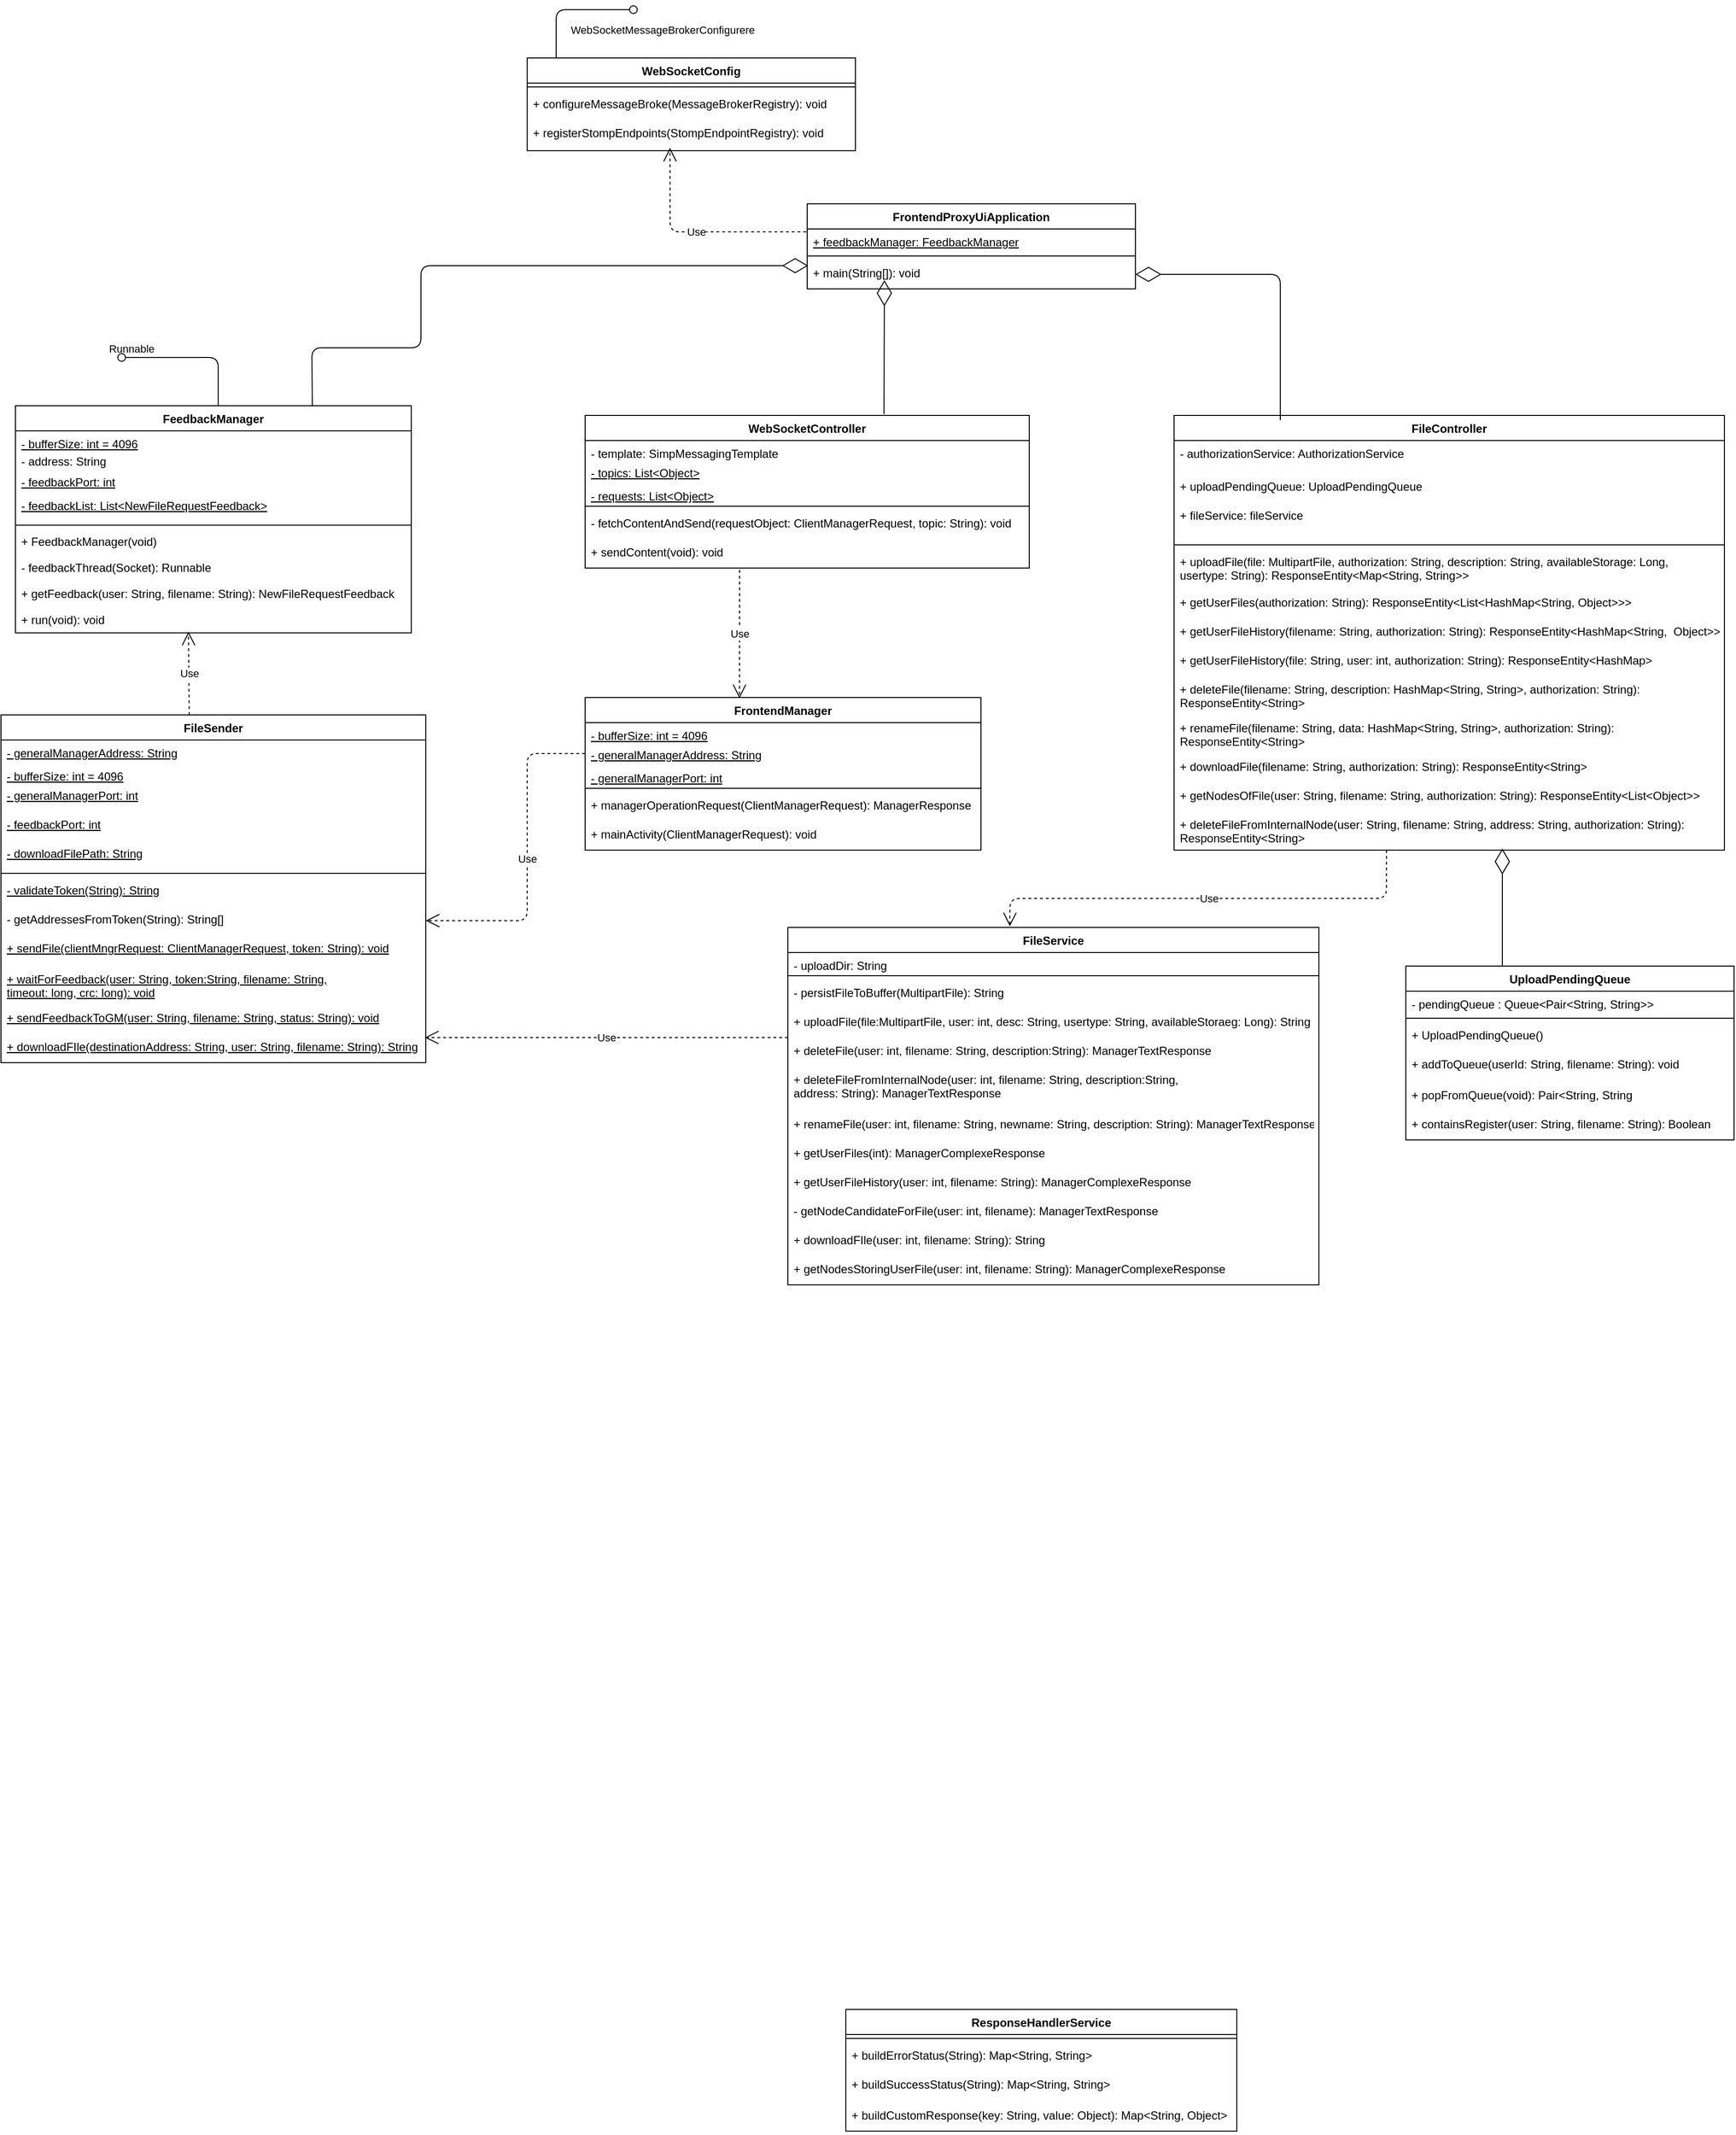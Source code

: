 <mxfile version="14.6.13" type="device"><diagram id="C5RBs43oDa-KdzZeNtuy" name="Page-1"><mxGraphModel dx="1543" dy="1387" grid="1" gridSize="10" guides="1" tooltips="1" connect="1" arrows="1" fold="1" page="1" pageScale="1" pageWidth="827" pageHeight="1169" math="0" shadow="0"><root><mxCell id="WIyWlLk6GJQsqaUBKTNV-0"/><mxCell id="WIyWlLk6GJQsqaUBKTNV-1" parent="WIyWlLk6GJQsqaUBKTNV-0"/><mxCell id="LAdZjZObFxrwDexfej0z-684" value="UploadPendingQueue" style="swimlane;fontStyle=1;align=center;verticalAlign=top;childLayout=stackLayout;horizontal=1;startSize=26;horizontalStack=0;resizeParent=1;resizeParentMax=0;resizeLast=0;collapsible=1;marginBottom=0;" parent="WIyWlLk6GJQsqaUBKTNV-1" vertex="1"><mxGeometry x="2460" y="1330" width="340" height="180" as="geometry"><mxRectangle x="100" y="140" width="140" height="26" as="alternateBounds"/></mxGeometry></mxCell><mxCell id="LAdZjZObFxrwDexfej0z-685" value="- pendingQueue : Queue&lt;Pair&lt;String, String&gt;&gt;" style="text;strokeColor=none;fillColor=none;align=left;verticalAlign=top;spacingLeft=4;spacingRight=4;overflow=hidden;rotatable=0;points=[[0,0.5],[1,0.5]];portConstraint=eastwest;fontStyle=0" parent="LAdZjZObFxrwDexfej0z-684" vertex="1"><mxGeometry y="26" width="340" height="24" as="geometry"/></mxCell><mxCell id="LAdZjZObFxrwDexfej0z-686" value="" style="line;strokeWidth=1;fillColor=none;align=left;verticalAlign=middle;spacingTop=-1;spacingLeft=3;spacingRight=3;rotatable=0;labelPosition=right;points=[];portConstraint=eastwest;fontStyle=0" parent="LAdZjZObFxrwDexfej0z-684" vertex="1"><mxGeometry y="50" width="340" height="8" as="geometry"/></mxCell><mxCell id="LAdZjZObFxrwDexfej0z-687" value="+ UploadPendingQueue()" style="text;strokeColor=none;fillColor=none;align=left;verticalAlign=top;spacingLeft=4;spacingRight=4;overflow=hidden;rotatable=0;points=[[0,0.5],[1,0.5]];portConstraint=eastwest;fontStyle=0" parent="LAdZjZObFxrwDexfej0z-684" vertex="1"><mxGeometry y="58" width="340" height="30" as="geometry"/></mxCell><mxCell id="LAdZjZObFxrwDexfej0z-688" value="+ addToQueue(userId: String, filename: String): void" style="text;strokeColor=none;fillColor=none;align=left;verticalAlign=top;spacingLeft=4;spacingRight=4;overflow=hidden;rotatable=0;points=[[0,0.5],[1,0.5]];portConstraint=eastwest;fontStyle=0" parent="LAdZjZObFxrwDexfej0z-684" vertex="1"><mxGeometry y="88" width="340" height="32" as="geometry"/></mxCell><mxCell id="LAdZjZObFxrwDexfej0z-689" value="+ popFromQueue(void): Pair&lt;String, String" style="text;strokeColor=none;fillColor=none;align=left;verticalAlign=top;spacingLeft=4;spacingRight=4;overflow=hidden;rotatable=0;points=[[0,0.5],[1,0.5]];portConstraint=eastwest;fontStyle=0" parent="LAdZjZObFxrwDexfej0z-684" vertex="1"><mxGeometry y="120" width="340" height="30" as="geometry"/></mxCell><mxCell id="LAdZjZObFxrwDexfej0z-690" value="+ containsRegister(user: String, filename: String): Boolean" style="text;strokeColor=none;fillColor=none;align=left;verticalAlign=top;spacingLeft=4;spacingRight=4;overflow=hidden;rotatable=0;points=[[0,0.5],[1,0.5]];portConstraint=eastwest;fontStyle=0" parent="LAdZjZObFxrwDexfej0z-684" vertex="1"><mxGeometry y="150" width="340" height="30" as="geometry"/></mxCell><mxCell id="LAdZjZObFxrwDexfej0z-794" value="FileSender" style="swimlane;fontStyle=1;align=center;verticalAlign=top;childLayout=stackLayout;horizontal=1;startSize=26;horizontalStack=0;resizeParent=1;resizeParentMax=0;resizeLast=0;collapsible=1;marginBottom=0;" parent="WIyWlLk6GJQsqaUBKTNV-1" vertex="1"><mxGeometry x="1004.99" y="1070" width="440" height="360" as="geometry"><mxRectangle x="100" y="140" width="140" height="26" as="alternateBounds"/></mxGeometry></mxCell><mxCell id="LAdZjZObFxrwDexfej0z-795" value="- generalManagerAddress: String" style="text;strokeColor=none;fillColor=none;align=left;verticalAlign=top;spacingLeft=4;spacingRight=4;overflow=hidden;rotatable=0;points=[[0,0.5],[1,0.5]];portConstraint=eastwest;fontStyle=4" parent="LAdZjZObFxrwDexfej0z-794" vertex="1"><mxGeometry y="26" width="440" height="24" as="geometry"/></mxCell><mxCell id="LAdZjZObFxrwDexfej0z-796" value="- bufferSize: int = 4096" style="text;strokeColor=none;fillColor=none;align=left;verticalAlign=top;spacingLeft=4;spacingRight=4;overflow=hidden;rotatable=0;points=[[0,0.5],[1,0.5]];portConstraint=eastwest;fontStyle=4" parent="LAdZjZObFxrwDexfej0z-794" vertex="1"><mxGeometry y="50" width="440" height="20" as="geometry"/></mxCell><mxCell id="LAdZjZObFxrwDexfej0z-797" value="- generalManagerPort: int" style="text;strokeColor=none;fillColor=none;align=left;verticalAlign=top;spacingLeft=4;spacingRight=4;overflow=hidden;rotatable=0;points=[[0,0.5],[1,0.5]];portConstraint=eastwest;fontStyle=4" parent="LAdZjZObFxrwDexfej0z-794" vertex="1"><mxGeometry y="70" width="440" height="30" as="geometry"/></mxCell><mxCell id="LAdZjZObFxrwDexfej0z-798" value="- feedbackPort: int" style="text;strokeColor=none;fillColor=none;align=left;verticalAlign=top;spacingLeft=4;spacingRight=4;overflow=hidden;rotatable=0;points=[[0,0.5],[1,0.5]];portConstraint=eastwest;fontStyle=4" parent="LAdZjZObFxrwDexfej0z-794" vertex="1"><mxGeometry y="100" width="440" height="30" as="geometry"/></mxCell><mxCell id="LAdZjZObFxrwDexfej0z-815" value="- downloadFilePath: String" style="text;strokeColor=none;fillColor=none;align=left;verticalAlign=top;spacingLeft=4;spacingRight=4;overflow=hidden;rotatable=0;points=[[0,0.5],[1,0.5]];portConstraint=eastwest;fontStyle=4" parent="LAdZjZObFxrwDexfej0z-794" vertex="1"><mxGeometry y="130" width="440" height="30" as="geometry"/></mxCell><mxCell id="LAdZjZObFxrwDexfej0z-799" value="" style="line;strokeWidth=1;fillColor=none;align=left;verticalAlign=middle;spacingTop=-1;spacingLeft=3;spacingRight=3;rotatable=0;labelPosition=right;points=[];portConstraint=eastwest;" parent="LAdZjZObFxrwDexfej0z-794" vertex="1"><mxGeometry y="160" width="440" height="8" as="geometry"/></mxCell><mxCell id="LAdZjZObFxrwDexfej0z-800" value="- validateToken(String): String" style="text;strokeColor=none;fillColor=none;align=left;verticalAlign=top;spacingLeft=4;spacingRight=4;overflow=hidden;rotatable=0;points=[[0,0.5],[1,0.5]];portConstraint=eastwest;fontStyle=4" parent="LAdZjZObFxrwDexfej0z-794" vertex="1"><mxGeometry y="168" width="440" height="30" as="geometry"/></mxCell><mxCell id="LAdZjZObFxrwDexfej0z-801" value="- getAddressesFromToken(String): String[]" style="text;strokeColor=none;fillColor=none;align=left;verticalAlign=top;spacingLeft=4;spacingRight=4;overflow=hidden;rotatable=0;points=[[0,0.5],[1,0.5]];portConstraint=eastwest;" parent="LAdZjZObFxrwDexfej0z-794" vertex="1"><mxGeometry y="198" width="440" height="30" as="geometry"/></mxCell><mxCell id="LAdZjZObFxrwDexfej0z-802" value="+ sendFile(clientMngrRequest: ClientManagerRequest, token: String): void" style="text;strokeColor=none;fillColor=none;align=left;verticalAlign=top;spacingLeft=4;spacingRight=4;overflow=hidden;rotatable=0;points=[[0,0.5],[1,0.5]];portConstraint=eastwest;fontStyle=4" parent="LAdZjZObFxrwDexfej0z-794" vertex="1"><mxGeometry y="228" width="440" height="32" as="geometry"/></mxCell><mxCell id="FLg_i2Z3HDgUIN3LIx1t-113" value="+ waitForFeedback(user: String, token:String, filename: String,&#10;timeout: long, crc: long): void" style="text;strokeColor=none;fillColor=none;align=left;verticalAlign=top;spacingLeft=4;spacingRight=4;overflow=hidden;rotatable=0;points=[[0,0.5],[1,0.5]];portConstraint=eastwest;fontStyle=4" vertex="1" parent="LAdZjZObFxrwDexfej0z-794"><mxGeometry y="260" width="440" height="40" as="geometry"/></mxCell><mxCell id="FLg_i2Z3HDgUIN3LIx1t-114" value="+ sendFeedbackToGM(user: String, filename: String, status: String): void" style="text;strokeColor=none;fillColor=none;align=left;verticalAlign=top;spacingLeft=4;spacingRight=4;overflow=hidden;rotatable=0;points=[[0,0.5],[1,0.5]];portConstraint=eastwest;fontStyle=4" vertex="1" parent="LAdZjZObFxrwDexfej0z-794"><mxGeometry y="300" width="440" height="30" as="geometry"/></mxCell><mxCell id="FLg_i2Z3HDgUIN3LIx1t-115" value="+ downloadFIle(destinationAddress: String, user: String, filename: String): String" style="text;strokeColor=none;fillColor=none;align=left;verticalAlign=top;spacingLeft=4;spacingRight=4;overflow=hidden;rotatable=0;points=[[0,0.5],[1,0.5]];portConstraint=eastwest;fontStyle=4" vertex="1" parent="LAdZjZObFxrwDexfej0z-794"><mxGeometry y="330" width="440" height="30" as="geometry"/></mxCell><mxCell id="FLg_i2Z3HDgUIN3LIx1t-119" value="Use" style="endArrow=open;endSize=12;dashed=1;html=1;entryX=0.437;entryY=0.955;entryDx=0;entryDy=0;entryPerimeter=0;" edge="1" parent="LAdZjZObFxrwDexfej0z-794" target="FLg_i2Z3HDgUIN3LIx1t-90"><mxGeometry width="160" relative="1" as="geometry"><mxPoint x="195.01" as="sourcePoint"/><mxPoint x="195.01" y="-80" as="targetPoint"/></mxGeometry></mxCell><mxCell id="FLg_i2Z3HDgUIN3LIx1t-12" value="FrontendProxyUiApplication" style="swimlane;fontStyle=1;align=center;verticalAlign=top;childLayout=stackLayout;horizontal=1;startSize=26;horizontalStack=0;resizeParent=1;resizeParentMax=0;resizeLast=0;collapsible=1;marginBottom=0;" vertex="1" parent="WIyWlLk6GJQsqaUBKTNV-1"><mxGeometry x="1840" y="541" width="340" height="88" as="geometry"><mxRectangle x="100" y="140" width="140" height="26" as="alternateBounds"/></mxGeometry></mxCell><mxCell id="FLg_i2Z3HDgUIN3LIx1t-13" value="+ feedbackManager: FeedbackManager" style="text;strokeColor=none;fillColor=none;align=left;verticalAlign=top;spacingLeft=4;spacingRight=4;overflow=hidden;rotatable=0;points=[[0,0.5],[1,0.5]];portConstraint=eastwest;fontStyle=4" vertex="1" parent="FLg_i2Z3HDgUIN3LIx1t-12"><mxGeometry y="26" width="340" height="24" as="geometry"/></mxCell><mxCell id="FLg_i2Z3HDgUIN3LIx1t-14" value="" style="line;strokeWidth=1;fillColor=none;align=left;verticalAlign=middle;spacingTop=-1;spacingLeft=3;spacingRight=3;rotatable=0;labelPosition=right;points=[];portConstraint=eastwest;fontStyle=0" vertex="1" parent="FLg_i2Z3HDgUIN3LIx1t-12"><mxGeometry y="50" width="340" height="8" as="geometry"/></mxCell><mxCell id="FLg_i2Z3HDgUIN3LIx1t-15" value="+ main(String[]): void" style="text;strokeColor=none;fillColor=none;align=left;verticalAlign=top;spacingLeft=4;spacingRight=4;overflow=hidden;rotatable=0;points=[[0,0.5],[1,0.5]];portConstraint=eastwest;fontStyle=0" vertex="1" parent="FLg_i2Z3HDgUIN3LIx1t-12"><mxGeometry y="58" width="340" height="30" as="geometry"/></mxCell><mxCell id="FLg_i2Z3HDgUIN3LIx1t-136" value="" style="endArrow=diamondThin;endFill=0;endSize=24;html=1;exitX=0.673;exitY=-0.009;exitDx=0;exitDy=0;exitPerimeter=0;" edge="1" parent="FLg_i2Z3HDgUIN3LIx1t-12" source="FLg_i2Z3HDgUIN3LIx1t-127"><mxGeometry width="160" relative="1" as="geometry"><mxPoint x="-60" y="86.82" as="sourcePoint"/><mxPoint x="80" y="79" as="targetPoint"/></mxGeometry></mxCell><mxCell id="FLg_i2Z3HDgUIN3LIx1t-20" value="ResponseHandlerService" style="swimlane;fontStyle=1;align=center;verticalAlign=top;childLayout=stackLayout;horizontal=1;startSize=26;horizontalStack=0;resizeParent=1;resizeParentMax=0;resizeLast=0;collapsible=1;marginBottom=0;" vertex="1" parent="WIyWlLk6GJQsqaUBKTNV-1"><mxGeometry x="1880" y="2410" width="405" height="126" as="geometry"><mxRectangle x="100" y="140" width="140" height="26" as="alternateBounds"/></mxGeometry></mxCell><mxCell id="FLg_i2Z3HDgUIN3LIx1t-22" value="" style="line;strokeWidth=1;fillColor=none;align=left;verticalAlign=middle;spacingTop=-1;spacingLeft=3;spacingRight=3;rotatable=0;labelPosition=right;points=[];portConstraint=eastwest;fontStyle=0" vertex="1" parent="FLg_i2Z3HDgUIN3LIx1t-20"><mxGeometry y="26" width="405" height="8" as="geometry"/></mxCell><mxCell id="FLg_i2Z3HDgUIN3LIx1t-23" value="+ buildErrorStatus(String): Map&lt;String, String&gt;" style="text;strokeColor=none;fillColor=none;align=left;verticalAlign=top;spacingLeft=4;spacingRight=4;overflow=hidden;rotatable=0;points=[[0,0.5],[1,0.5]];portConstraint=eastwest;fontStyle=0" vertex="1" parent="FLg_i2Z3HDgUIN3LIx1t-20"><mxGeometry y="34" width="405" height="30" as="geometry"/></mxCell><mxCell id="FLg_i2Z3HDgUIN3LIx1t-24" value="+ buildSuccessStatus(String): Map&lt;String, String&gt;" style="text;strokeColor=none;fillColor=none;align=left;verticalAlign=top;spacingLeft=4;spacingRight=4;overflow=hidden;rotatable=0;points=[[0,0.5],[1,0.5]];portConstraint=eastwest;fontStyle=0" vertex="1" parent="FLg_i2Z3HDgUIN3LIx1t-20"><mxGeometry y="64" width="405" height="32" as="geometry"/></mxCell><mxCell id="FLg_i2Z3HDgUIN3LIx1t-25" value="+ buildCustomResponse(key: String, value: Object): Map&lt;String, Object&gt;" style="text;strokeColor=none;fillColor=none;align=left;verticalAlign=top;spacingLeft=4;spacingRight=4;overflow=hidden;rotatable=0;points=[[0,0.5],[1,0.5]];portConstraint=eastwest;fontStyle=0" vertex="1" parent="FLg_i2Z3HDgUIN3LIx1t-20"><mxGeometry y="96" width="405" height="30" as="geometry"/></mxCell><mxCell id="FLg_i2Z3HDgUIN3LIx1t-65" value="FrontendManager" style="swimlane;fontStyle=1;align=center;verticalAlign=top;childLayout=stackLayout;horizontal=1;startSize=26;horizontalStack=0;resizeParent=1;resizeParentMax=0;resizeLast=0;collapsible=1;marginBottom=0;" vertex="1" parent="WIyWlLk6GJQsqaUBKTNV-1"><mxGeometry x="1610" y="1052" width="410" height="158" as="geometry"><mxRectangle x="100" y="140" width="140" height="26" as="alternateBounds"/></mxGeometry></mxCell><mxCell id="FLg_i2Z3HDgUIN3LIx1t-66" value="- bufferSize: int = 4096" style="text;strokeColor=none;fillColor=none;align=left;verticalAlign=top;spacingLeft=4;spacingRight=4;overflow=hidden;rotatable=0;points=[[0,0.5],[1,0.5]];portConstraint=eastwest;fontStyle=4" vertex="1" parent="FLg_i2Z3HDgUIN3LIx1t-65"><mxGeometry y="26" width="410" height="20" as="geometry"/></mxCell><mxCell id="FLg_i2Z3HDgUIN3LIx1t-67" value="- generalManagerAddress: String" style="text;strokeColor=none;fillColor=none;align=left;verticalAlign=top;spacingLeft=4;spacingRight=4;overflow=hidden;rotatable=0;points=[[0,0.5],[1,0.5]];portConstraint=eastwest;fontStyle=4" vertex="1" parent="FLg_i2Z3HDgUIN3LIx1t-65"><mxGeometry y="46" width="410" height="24" as="geometry"/></mxCell><mxCell id="FLg_i2Z3HDgUIN3LIx1t-68" value="- generalManagerPort: int" style="text;strokeColor=none;fillColor=none;align=left;verticalAlign=top;spacingLeft=4;spacingRight=4;overflow=hidden;rotatable=0;points=[[0,0.5],[1,0.5]];portConstraint=eastwest;fontStyle=4" vertex="1" parent="FLg_i2Z3HDgUIN3LIx1t-65"><mxGeometry y="70" width="410" height="20" as="geometry"/></mxCell><mxCell id="FLg_i2Z3HDgUIN3LIx1t-69" value="" style="line;strokeWidth=1;fillColor=none;align=left;verticalAlign=middle;spacingTop=-1;spacingLeft=3;spacingRight=3;rotatable=0;labelPosition=right;points=[];portConstraint=eastwest;" vertex="1" parent="FLg_i2Z3HDgUIN3LIx1t-65"><mxGeometry y="90" width="410" height="8" as="geometry"/></mxCell><mxCell id="FLg_i2Z3HDgUIN3LIx1t-70" value="+ managerOperationRequest(ClientManagerRequest): ManagerResponse" style="text;strokeColor=none;fillColor=none;align=left;verticalAlign=top;spacingLeft=4;spacingRight=4;overflow=hidden;rotatable=0;points=[[0,0.5],[1,0.5]];portConstraint=eastwest;" vertex="1" parent="FLg_i2Z3HDgUIN3LIx1t-65"><mxGeometry y="98" width="410" height="30" as="geometry"/></mxCell><mxCell id="FLg_i2Z3HDgUIN3LIx1t-71" value="+ mainActivity(ClientManagerRequest): void" style="text;strokeColor=none;fillColor=none;align=left;verticalAlign=top;spacingLeft=4;spacingRight=4;overflow=hidden;rotatable=0;points=[[0,0.5],[1,0.5]];portConstraint=eastwest;" vertex="1" parent="FLg_i2Z3HDgUIN3LIx1t-65"><mxGeometry y="128" width="410" height="30" as="geometry"/></mxCell><mxCell id="FLg_i2Z3HDgUIN3LIx1t-94" value="" style="group" vertex="1" connectable="0" parent="WIyWlLk6GJQsqaUBKTNV-1"><mxGeometry x="1020" y="700" width="409.99" height="285.071" as="geometry"/></mxCell><mxCell id="FLg_i2Z3HDgUIN3LIx1t-82" value="FeedbackManager" style="swimlane;fontStyle=1;align=center;verticalAlign=top;childLayout=stackLayout;horizontal=1;startSize=26;horizontalStack=0;resizeParent=1;resizeParentMax=0;resizeLast=0;collapsible=1;marginBottom=0;" vertex="1" parent="FLg_i2Z3HDgUIN3LIx1t-94"><mxGeometry y="50" width="409.99" height="235.071" as="geometry"><mxRectangle x="100" y="140" width="140" height="26" as="alternateBounds"/></mxGeometry></mxCell><mxCell id="FLg_i2Z3HDgUIN3LIx1t-84" value="- bufferSize: int = 4096" style="text;strokeColor=none;fillColor=none;align=left;verticalAlign=top;spacingLeft=4;spacingRight=4;overflow=hidden;rotatable=0;points=[[0,0.5],[1,0.5]];portConstraint=eastwest;fontStyle=4" vertex="1" parent="FLg_i2Z3HDgUIN3LIx1t-82"><mxGeometry y="26" width="409.99" height="17.98" as="geometry"/></mxCell><mxCell id="FLg_i2Z3HDgUIN3LIx1t-83" value="- address: String" style="text;strokeColor=none;fillColor=none;align=left;verticalAlign=top;spacingLeft=4;spacingRight=4;overflow=hidden;rotatable=0;points=[[0,0.5],[1,0.5]];portConstraint=eastwest;fontStyle=0" vertex="1" parent="FLg_i2Z3HDgUIN3LIx1t-82"><mxGeometry y="43.98" width="409.99" height="21.576" as="geometry"/></mxCell><mxCell id="FLg_i2Z3HDgUIN3LIx1t-85" value="- feedbackPort: int" style="text;strokeColor=none;fillColor=none;align=left;verticalAlign=top;spacingLeft=4;spacingRight=4;overflow=hidden;rotatable=0;points=[[0,0.5],[1,0.5]];portConstraint=eastwest;fontStyle=4" vertex="1" parent="FLg_i2Z3HDgUIN3LIx1t-82"><mxGeometry y="65.557" width="409.99" height="24.44" as="geometry"/></mxCell><mxCell id="FLg_i2Z3HDgUIN3LIx1t-92" value="- feedbackList: List&lt;NewFileRequestFeedback&gt;" style="text;strokeColor=none;fillColor=none;align=left;verticalAlign=top;spacingLeft=4;spacingRight=4;overflow=hidden;rotatable=0;points=[[0,0.5],[1,0.5]];portConstraint=eastwest;fontStyle=4" vertex="1" parent="FLg_i2Z3HDgUIN3LIx1t-82"><mxGeometry y="89.997" width="409.99" height="30" as="geometry"/></mxCell><mxCell id="FLg_i2Z3HDgUIN3LIx1t-86" value="" style="line;strokeWidth=1;fillColor=none;align=left;verticalAlign=middle;spacingTop=-1;spacingLeft=3;spacingRight=3;rotatable=0;labelPosition=right;points=[];portConstraint=eastwest;" vertex="1" parent="FLg_i2Z3HDgUIN3LIx1t-82"><mxGeometry y="119.997" width="409.99" height="7.192" as="geometry"/></mxCell><mxCell id="FLg_i2Z3HDgUIN3LIx1t-87" value="+ FeedbackManager(void)" style="text;strokeColor=none;fillColor=none;align=left;verticalAlign=top;spacingLeft=4;spacingRight=4;overflow=hidden;rotatable=0;points=[[0,0.5],[1,0.5]];portConstraint=eastwest;" vertex="1" parent="FLg_i2Z3HDgUIN3LIx1t-82"><mxGeometry y="127.189" width="409.99" height="26.97" as="geometry"/></mxCell><mxCell id="FLg_i2Z3HDgUIN3LIx1t-88" value="- feedbackThread(Socket): Runnable" style="text;strokeColor=none;fillColor=none;align=left;verticalAlign=top;spacingLeft=4;spacingRight=4;overflow=hidden;rotatable=0;points=[[0,0.5],[1,0.5]];portConstraint=eastwest;" vertex="1" parent="FLg_i2Z3HDgUIN3LIx1t-82"><mxGeometry y="154.159" width="409.99" height="26.97" as="geometry"/></mxCell><mxCell id="FLg_i2Z3HDgUIN3LIx1t-89" value="+ getFeedback(user: String, filename: String): NewFileRequestFeedback" style="text;strokeColor=none;fillColor=none;align=left;verticalAlign=top;spacingLeft=4;spacingRight=4;overflow=hidden;rotatable=0;points=[[0,0.5],[1,0.5]];portConstraint=eastwest;" vertex="1" parent="FLg_i2Z3HDgUIN3LIx1t-82"><mxGeometry y="181.13" width="409.99" height="26.97" as="geometry"/></mxCell><mxCell id="FLg_i2Z3HDgUIN3LIx1t-90" value="+ run(void): void" style="text;strokeColor=none;fillColor=none;align=left;verticalAlign=top;spacingLeft=4;spacingRight=4;overflow=hidden;rotatable=0;points=[[0,0.5],[1,0.5]];portConstraint=eastwest;" vertex="1" parent="FLg_i2Z3HDgUIN3LIx1t-82"><mxGeometry y="208.1" width="409.99" height="26.97" as="geometry"/></mxCell><mxCell id="FLg_i2Z3HDgUIN3LIx1t-93" value="Runnable" style="html=1;verticalAlign=bottom;labelBackgroundColor=none;startArrow=oval;startFill=0;startSize=8;endArrow=none;entryX=0.5;entryY=0;entryDx=0;entryDy=0;" edge="1" parent="FLg_i2Z3HDgUIN3LIx1t-94"><mxGeometry x="-1" y="-10" relative="1" as="geometry"><mxPoint x="109.99" as="sourcePoint"/><mxPoint x="209.99" y="50" as="targetPoint"/><mxPoint x="10" y="-10" as="offset"/><Array as="points"><mxPoint x="209.99"/></Array></mxGeometry></mxCell><mxCell id="FLg_i2Z3HDgUIN3LIx1t-96" value="" style="group" vertex="1" connectable="0" parent="WIyWlLk6GJQsqaUBKTNV-1"><mxGeometry x="1550" y="340" width="340" height="146" as="geometry"/></mxCell><mxCell id="FLg_i2Z3HDgUIN3LIx1t-0" value="WebSocketConfig" style="swimlane;fontStyle=1;align=center;verticalAlign=top;childLayout=stackLayout;horizontal=1;startSize=26;horizontalStack=0;resizeParent=1;resizeParentMax=0;resizeLast=0;collapsible=1;marginBottom=0;" vertex="1" parent="FLg_i2Z3HDgUIN3LIx1t-96"><mxGeometry y="50" width="340" height="96" as="geometry"><mxRectangle x="100" y="140" width="140" height="26" as="alternateBounds"/></mxGeometry></mxCell><mxCell id="FLg_i2Z3HDgUIN3LIx1t-2" value="" style="line;strokeWidth=1;fillColor=none;align=left;verticalAlign=middle;spacingTop=-1;spacingLeft=3;spacingRight=3;rotatable=0;labelPosition=right;points=[];portConstraint=eastwest;fontStyle=0" vertex="1" parent="FLg_i2Z3HDgUIN3LIx1t-0"><mxGeometry y="26" width="340" height="8" as="geometry"/></mxCell><mxCell id="FLg_i2Z3HDgUIN3LIx1t-3" value="+ configureMessageBroke(MessageBrokerRegistry): void" style="text;strokeColor=none;fillColor=none;align=left;verticalAlign=top;spacingLeft=4;spacingRight=4;overflow=hidden;rotatable=0;points=[[0,0.5],[1,0.5]];portConstraint=eastwest;fontStyle=0" vertex="1" parent="FLg_i2Z3HDgUIN3LIx1t-0"><mxGeometry y="34" width="340" height="30" as="geometry"/></mxCell><mxCell id="FLg_i2Z3HDgUIN3LIx1t-4" value="+ registerStompEndpoints(StompEndpointRegistry): void" style="text;strokeColor=none;fillColor=none;align=left;verticalAlign=top;spacingLeft=4;spacingRight=4;overflow=hidden;rotatable=0;points=[[0,0.5],[1,0.5]];portConstraint=eastwest;fontStyle=0" vertex="1" parent="FLg_i2Z3HDgUIN3LIx1t-0"><mxGeometry y="64" width="340" height="32" as="geometry"/></mxCell><mxCell id="FLg_i2Z3HDgUIN3LIx1t-7" value="WebSocketMessageBrokerConfigurere" style="html=1;verticalAlign=bottom;labelBackgroundColor=none;startArrow=oval;startFill=0;startSize=8;endArrow=none;entryX=0.5;entryY=0;entryDx=0;entryDy=0;" edge="1" parent="FLg_i2Z3HDgUIN3LIx1t-96"><mxGeometry x="-1" y="42" relative="1" as="geometry"><mxPoint x="110" as="sourcePoint"/><mxPoint x="30" y="50" as="targetPoint"/><mxPoint x="30" y="-12" as="offset"/><Array as="points"><mxPoint x="30"/></Array></mxGeometry></mxCell><mxCell id="FLg_i2Z3HDgUIN3LIx1t-97" value="Use" style="endArrow=open;endSize=12;dashed=1;html=1;entryX=0.435;entryY=0.906;entryDx=0;entryDy=0;entryPerimeter=0;" edge="1" parent="WIyWlLk6GJQsqaUBKTNV-1" target="FLg_i2Z3HDgUIN3LIx1t-4"><mxGeometry width="160" relative="1" as="geometry"><mxPoint x="1839" y="570" as="sourcePoint"/><mxPoint x="1080" y="500" as="targetPoint"/><Array as="points"><mxPoint x="1750" y="570"/><mxPoint x="1698" y="570"/><mxPoint x="1698" y="550"/></Array></mxGeometry></mxCell><mxCell id="FLg_i2Z3HDgUIN3LIx1t-98" value="" style="endArrow=diamondThin;endFill=0;endSize=24;html=1;exitX=0.75;exitY=0;exitDx=0;exitDy=0;entryX=0.003;entryY=0.2;entryDx=0;entryDy=0;entryPerimeter=0;" edge="1" parent="WIyWlLk6GJQsqaUBKTNV-1" source="FLg_i2Z3HDgUIN3LIx1t-82" target="FLg_i2Z3HDgUIN3LIx1t-15"><mxGeometry width="160" relative="1" as="geometry"><mxPoint x="1210" y="690" as="sourcePoint"/><mxPoint x="1440" y="620" as="targetPoint"/><Array as="points"><mxPoint x="1327" y="690"/><mxPoint x="1440" y="690"/><mxPoint x="1440" y="605"/></Array></mxGeometry></mxCell><mxCell id="FLg_i2Z3HDgUIN3LIx1t-99" value="Use" style="endArrow=open;endSize=12;dashed=1;html=1;entryX=1;entryY=0.5;entryDx=0;entryDy=0;exitX=0;exitY=0.5;exitDx=0;exitDy=0;" edge="1" parent="WIyWlLk6GJQsqaUBKTNV-1" source="FLg_i2Z3HDgUIN3LIx1t-67" target="LAdZjZObFxrwDexfej0z-801"><mxGeometry width="160" relative="1" as="geometry"><mxPoint x="1360" y="1510" as="sourcePoint"/><mxPoint x="1401" y="1420" as="targetPoint"/><Array as="points"><mxPoint x="1550" y="1110"/><mxPoint x="1550" y="1283"/></Array></mxGeometry></mxCell><mxCell id="FLg_i2Z3HDgUIN3LIx1t-100" value="FileService" style="swimlane;fontStyle=1;align=center;verticalAlign=top;childLayout=stackLayout;horizontal=1;startSize=26;horizontalStack=0;resizeParent=1;resizeParentMax=0;resizeLast=0;collapsible=1;marginBottom=0;" vertex="1" parent="WIyWlLk6GJQsqaUBKTNV-1"><mxGeometry x="1820" y="1290" width="550" height="370" as="geometry"><mxRectangle x="100" y="140" width="140" height="26" as="alternateBounds"/></mxGeometry></mxCell><mxCell id="FLg_i2Z3HDgUIN3LIx1t-101" value="- uploadDir: String" style="text;strokeColor=none;fillColor=none;align=left;verticalAlign=top;spacingLeft=4;spacingRight=4;overflow=hidden;rotatable=0;points=[[0,0.5],[1,0.5]];portConstraint=eastwest;fontStyle=0" vertex="1" parent="FLg_i2Z3HDgUIN3LIx1t-100"><mxGeometry y="26" width="550" height="20" as="geometry"/></mxCell><mxCell id="FLg_i2Z3HDgUIN3LIx1t-102" value="" style="line;strokeWidth=1;fillColor=none;align=left;verticalAlign=middle;spacingTop=-1;spacingLeft=3;spacingRight=3;rotatable=0;labelPosition=right;points=[];portConstraint=eastwest;" vertex="1" parent="FLg_i2Z3HDgUIN3LIx1t-100"><mxGeometry y="46" width="550" height="8" as="geometry"/></mxCell><mxCell id="FLg_i2Z3HDgUIN3LIx1t-103" value="- persistFileToBuffer(MultipartFile): String" style="text;strokeColor=none;fillColor=none;align=left;verticalAlign=top;spacingLeft=4;spacingRight=4;overflow=hidden;rotatable=0;points=[[0,0.5],[1,0.5]];portConstraint=eastwest;" vertex="1" parent="FLg_i2Z3HDgUIN3LIx1t-100"><mxGeometry y="54" width="550" height="30" as="geometry"/></mxCell><mxCell id="FLg_i2Z3HDgUIN3LIx1t-104" value="+ uploadFile(file:MultipartFile, user: int, desc: String, usertype: String, availableStoraeg: Long): String" style="text;strokeColor=none;fillColor=none;align=left;verticalAlign=top;spacingLeft=4;spacingRight=4;overflow=hidden;rotatable=0;points=[[0,0.5],[1,0.5]];portConstraint=eastwest;" vertex="1" parent="FLg_i2Z3HDgUIN3LIx1t-100"><mxGeometry y="84" width="550" height="30" as="geometry"/></mxCell><mxCell id="FLg_i2Z3HDgUIN3LIx1t-105" value="+ deleteFile(user: int, filename: String, description:String): ManagerTextResponse" style="text;strokeColor=none;fillColor=none;align=left;verticalAlign=top;spacingLeft=4;spacingRight=4;overflow=hidden;rotatable=0;points=[[0,0.5],[1,0.5]];portConstraint=eastwest;fontStyle=0" vertex="1" parent="FLg_i2Z3HDgUIN3LIx1t-100"><mxGeometry y="114" width="550" height="30" as="geometry"/></mxCell><mxCell id="FLg_i2Z3HDgUIN3LIx1t-106" value="+ deleteFileFromInternalNode(user: int, filename: String, description:String, &#10;address: String): ManagerTextResponse" style="text;strokeColor=none;fillColor=none;align=left;verticalAlign=top;spacingLeft=4;spacingRight=4;overflow=hidden;rotatable=0;points=[[0,0.5],[1,0.5]];portConstraint=eastwest;fontStyle=0" vertex="1" parent="FLg_i2Z3HDgUIN3LIx1t-100"><mxGeometry y="144" width="550" height="46" as="geometry"/></mxCell><mxCell id="FLg_i2Z3HDgUIN3LIx1t-107" value="+ renameFile(user: int, filename: String, newname: String, description: String): ManagerTextResponse" style="text;strokeColor=none;fillColor=none;align=left;verticalAlign=top;spacingLeft=4;spacingRight=4;overflow=hidden;rotatable=0;points=[[0,0.5],[1,0.5]];portConstraint=eastwest;fontStyle=0" vertex="1" parent="FLg_i2Z3HDgUIN3LIx1t-100"><mxGeometry y="190" width="550" height="30" as="geometry"/></mxCell><mxCell id="FLg_i2Z3HDgUIN3LIx1t-108" value="+ getUserFiles(int): ManagerComplexeResponse" style="text;strokeColor=none;fillColor=none;align=left;verticalAlign=top;spacingLeft=4;spacingRight=4;overflow=hidden;rotatable=0;points=[[0,0.5],[1,0.5]];portConstraint=eastwest;" vertex="1" parent="FLg_i2Z3HDgUIN3LIx1t-100"><mxGeometry y="220" width="550" height="30" as="geometry"/></mxCell><mxCell id="FLg_i2Z3HDgUIN3LIx1t-109" value="+ getUserFileHistory(user: int, filename: String): ManagerComplexeResponse" style="text;strokeColor=none;fillColor=none;align=left;verticalAlign=top;spacingLeft=4;spacingRight=4;overflow=hidden;rotatable=0;points=[[0,0.5],[1,0.5]];portConstraint=eastwest;" vertex="1" parent="FLg_i2Z3HDgUIN3LIx1t-100"><mxGeometry y="250" width="550" height="30" as="geometry"/></mxCell><mxCell id="FLg_i2Z3HDgUIN3LIx1t-110" value="- getNodeCandidateForFile(user: int, filename): ManagerTextResponse" style="text;strokeColor=none;fillColor=none;align=left;verticalAlign=top;spacingLeft=4;spacingRight=4;overflow=hidden;rotatable=0;points=[[0,0.5],[1,0.5]];portConstraint=eastwest;" vertex="1" parent="FLg_i2Z3HDgUIN3LIx1t-100"><mxGeometry y="280" width="550" height="30" as="geometry"/></mxCell><mxCell id="FLg_i2Z3HDgUIN3LIx1t-111" value="+ downloadFIle(user: int, filename: String): String" style="text;strokeColor=none;fillColor=none;align=left;verticalAlign=top;spacingLeft=4;spacingRight=4;overflow=hidden;rotatable=0;points=[[0,0.5],[1,0.5]];portConstraint=eastwest;" vertex="1" parent="FLg_i2Z3HDgUIN3LIx1t-100"><mxGeometry y="310" width="550" height="30" as="geometry"/></mxCell><mxCell id="FLg_i2Z3HDgUIN3LIx1t-112" value="+ getNodesStoringUserFile(user: int, filename: String): ManagerComplexeResponse" style="text;strokeColor=none;fillColor=none;align=left;verticalAlign=top;spacingLeft=4;spacingRight=4;overflow=hidden;rotatable=0;points=[[0,0.5],[1,0.5]];portConstraint=eastwest;" vertex="1" parent="FLg_i2Z3HDgUIN3LIx1t-100"><mxGeometry y="340" width="550" height="30" as="geometry"/></mxCell><mxCell id="FLg_i2Z3HDgUIN3LIx1t-127" value="WebSocketController" style="swimlane;fontStyle=1;align=center;verticalAlign=top;childLayout=stackLayout;horizontal=1;startSize=26;horizontalStack=0;resizeParent=1;resizeParentMax=0;resizeLast=0;collapsible=1;marginBottom=0;" vertex="1" parent="WIyWlLk6GJQsqaUBKTNV-1"><mxGeometry x="1610" y="760" width="460" height="158" as="geometry"><mxRectangle x="100" y="140" width="140" height="26" as="alternateBounds"/></mxGeometry></mxCell><mxCell id="FLg_i2Z3HDgUIN3LIx1t-128" value="- template: SimpMessagingTemplate" style="text;strokeColor=none;fillColor=none;align=left;verticalAlign=top;spacingLeft=4;spacingRight=4;overflow=hidden;rotatable=0;points=[[0,0.5],[1,0.5]];portConstraint=eastwest;fontStyle=0" vertex="1" parent="FLg_i2Z3HDgUIN3LIx1t-127"><mxGeometry y="26" width="460" height="20" as="geometry"/></mxCell><mxCell id="FLg_i2Z3HDgUIN3LIx1t-129" value="- topics: List&lt;Object&gt;" style="text;strokeColor=none;fillColor=none;align=left;verticalAlign=top;spacingLeft=4;spacingRight=4;overflow=hidden;rotatable=0;points=[[0,0.5],[1,0.5]];portConstraint=eastwest;fontStyle=4" vertex="1" parent="FLg_i2Z3HDgUIN3LIx1t-127"><mxGeometry y="46" width="460" height="24" as="geometry"/></mxCell><mxCell id="FLg_i2Z3HDgUIN3LIx1t-130" value="- requests: List&lt;Object&gt;" style="text;strokeColor=none;fillColor=none;align=left;verticalAlign=top;spacingLeft=4;spacingRight=4;overflow=hidden;rotatable=0;points=[[0,0.5],[1,0.5]];portConstraint=eastwest;fontStyle=4" vertex="1" parent="FLg_i2Z3HDgUIN3LIx1t-127"><mxGeometry y="70" width="460" height="20" as="geometry"/></mxCell><mxCell id="FLg_i2Z3HDgUIN3LIx1t-131" value="" style="line;strokeWidth=1;fillColor=none;align=left;verticalAlign=middle;spacingTop=-1;spacingLeft=3;spacingRight=3;rotatable=0;labelPosition=right;points=[];portConstraint=eastwest;" vertex="1" parent="FLg_i2Z3HDgUIN3LIx1t-127"><mxGeometry y="90" width="460" height="8" as="geometry"/></mxCell><mxCell id="FLg_i2Z3HDgUIN3LIx1t-132" value="- fetchContentAndSend(requestObject: ClientManagerRequest, topic: String): void" style="text;strokeColor=none;fillColor=none;align=left;verticalAlign=top;spacingLeft=4;spacingRight=4;overflow=hidden;rotatable=0;points=[[0,0.5],[1,0.5]];portConstraint=eastwest;" vertex="1" parent="FLg_i2Z3HDgUIN3LIx1t-127"><mxGeometry y="98" width="460" height="30" as="geometry"/></mxCell><mxCell id="FLg_i2Z3HDgUIN3LIx1t-133" value="+ sendContent(void): void" style="text;strokeColor=none;fillColor=none;align=left;verticalAlign=top;spacingLeft=4;spacingRight=4;overflow=hidden;rotatable=0;points=[[0,0.5],[1,0.5]];portConstraint=eastwest;" vertex="1" parent="FLg_i2Z3HDgUIN3LIx1t-127"><mxGeometry y="128" width="460" height="30" as="geometry"/></mxCell><mxCell id="FLg_i2Z3HDgUIN3LIx1t-135" value="Use" style="endArrow=open;endSize=12;dashed=1;html=1;entryX=0.39;entryY=0.005;entryDx=0;entryDy=0;entryPerimeter=0;" edge="1" parent="WIyWlLk6GJQsqaUBKTNV-1" target="FLg_i2Z3HDgUIN3LIx1t-65"><mxGeometry width="160" relative="1" as="geometry"><mxPoint x="1770" y="920" as="sourcePoint"/><mxPoint x="1960" y="918" as="targetPoint"/></mxGeometry></mxCell><mxCell id="FLg_i2Z3HDgUIN3LIx1t-137" value="FileController" style="swimlane;fontStyle=1;align=center;verticalAlign=top;childLayout=stackLayout;horizontal=1;startSize=26;horizontalStack=0;resizeParent=1;resizeParentMax=0;resizeLast=0;collapsible=1;marginBottom=0;" vertex="1" parent="WIyWlLk6GJQsqaUBKTNV-1"><mxGeometry x="2220" y="760" width="570" height="450" as="geometry"><mxRectangle x="100" y="140" width="140" height="26" as="alternateBounds"/></mxGeometry></mxCell><mxCell id="FLg_i2Z3HDgUIN3LIx1t-138" value="- authorizationService: AuthorizationService" style="text;strokeColor=none;fillColor=none;align=left;verticalAlign=top;spacingLeft=4;spacingRight=4;overflow=hidden;rotatable=0;points=[[0,0.5],[1,0.5]];portConstraint=eastwest;fontStyle=0" vertex="1" parent="FLg_i2Z3HDgUIN3LIx1t-137"><mxGeometry y="26" width="570" height="34" as="geometry"/></mxCell><mxCell id="FLg_i2Z3HDgUIN3LIx1t-154" value="+ uploadPendingQueue: UploadPendingQueue" style="text;strokeColor=none;fillColor=none;align=left;verticalAlign=top;spacingLeft=4;spacingRight=4;overflow=hidden;rotatable=0;points=[[0,0.5],[1,0.5]];portConstraint=eastwest;fontStyle=0" vertex="1" parent="FLg_i2Z3HDgUIN3LIx1t-137"><mxGeometry y="60" width="570" height="30" as="geometry"/></mxCell><mxCell id="FLg_i2Z3HDgUIN3LIx1t-155" value="+ fileService: fileService" style="text;strokeColor=none;fillColor=none;align=left;verticalAlign=top;spacingLeft=4;spacingRight=4;overflow=hidden;rotatable=0;points=[[0,0.5],[1,0.5]];portConstraint=eastwest;fontStyle=0" vertex="1" parent="FLg_i2Z3HDgUIN3LIx1t-137"><mxGeometry y="90" width="570" height="40" as="geometry"/></mxCell><mxCell id="FLg_i2Z3HDgUIN3LIx1t-139" value="" style="line;strokeWidth=1;fillColor=none;align=left;verticalAlign=middle;spacingTop=-1;spacingLeft=3;spacingRight=3;rotatable=0;labelPosition=right;points=[];portConstraint=eastwest;" vertex="1" parent="FLg_i2Z3HDgUIN3LIx1t-137"><mxGeometry y="130" width="570" height="8" as="geometry"/></mxCell><mxCell id="FLg_i2Z3HDgUIN3LIx1t-140" value="+ uploadFile(file: MultipartFile, authorization: String, description: String, availableStorage: Long,&#10;usertype: String): ResponseEntity&lt;Map&lt;String, String&gt;&gt;" style="text;strokeColor=none;fillColor=none;align=left;verticalAlign=top;spacingLeft=4;spacingRight=4;overflow=hidden;rotatable=0;points=[[0,0.5],[1,0.5]];portConstraint=eastwest;" vertex="1" parent="FLg_i2Z3HDgUIN3LIx1t-137"><mxGeometry y="138" width="570" height="42" as="geometry"/></mxCell><mxCell id="FLg_i2Z3HDgUIN3LIx1t-141" value="+ getUserFiles(authorization: String): ResponseEntity&lt;List&lt;HashMap&lt;String, Object&gt;&gt;&gt;" style="text;strokeColor=none;fillColor=none;align=left;verticalAlign=top;spacingLeft=4;spacingRight=4;overflow=hidden;rotatable=0;points=[[0,0.5],[1,0.5]];portConstraint=eastwest;" vertex="1" parent="FLg_i2Z3HDgUIN3LIx1t-137"><mxGeometry y="180" width="570" height="30" as="geometry"/></mxCell><mxCell id="FLg_i2Z3HDgUIN3LIx1t-142" value="+ getUserFileHistory(filename: String, authorization: String): ResponseEntity&lt;HashMap&lt;String,  Object&gt;&gt;" style="text;strokeColor=none;fillColor=none;align=left;verticalAlign=top;spacingLeft=4;spacingRight=4;overflow=hidden;rotatable=0;points=[[0,0.5],[1,0.5]];portConstraint=eastwest;fontStyle=0" vertex="1" parent="FLg_i2Z3HDgUIN3LIx1t-137"><mxGeometry y="210" width="570" height="30" as="geometry"/></mxCell><mxCell id="FLg_i2Z3HDgUIN3LIx1t-143" value="+ getUserFileHistory(file: String, user: int, authorization: String): ResponseEntity&lt;HashMap&gt;" style="text;strokeColor=none;fillColor=none;align=left;verticalAlign=top;spacingLeft=4;spacingRight=4;overflow=hidden;rotatable=0;points=[[0,0.5],[1,0.5]];portConstraint=eastwest;fontStyle=0" vertex="1" parent="FLg_i2Z3HDgUIN3LIx1t-137"><mxGeometry y="240" width="570" height="30" as="geometry"/></mxCell><mxCell id="FLg_i2Z3HDgUIN3LIx1t-144" value="+ deleteFile(filename: String, description: HashMap&lt;String, String&gt;, authorization: String): &#10;ResponseEntity&lt;String&gt;" style="text;strokeColor=none;fillColor=none;align=left;verticalAlign=top;spacingLeft=4;spacingRight=4;overflow=hidden;rotatable=0;points=[[0,0.5],[1,0.5]];portConstraint=eastwest;fontStyle=0" vertex="1" parent="FLg_i2Z3HDgUIN3LIx1t-137"><mxGeometry y="270" width="570" height="40" as="geometry"/></mxCell><mxCell id="FLg_i2Z3HDgUIN3LIx1t-145" value="+ renameFile(filename: String, data: HashMap&lt;String, String&gt;, authorization: String): &#10;ResponseEntity&lt;String&gt;" style="text;strokeColor=none;fillColor=none;align=left;verticalAlign=top;spacingLeft=4;spacingRight=4;overflow=hidden;rotatable=0;points=[[0,0.5],[1,0.5]];portConstraint=eastwest;" vertex="1" parent="FLg_i2Z3HDgUIN3LIx1t-137"><mxGeometry y="310" width="570" height="40" as="geometry"/></mxCell><mxCell id="FLg_i2Z3HDgUIN3LIx1t-146" value="+ downloadFile(filename: String, authorization: String): ResponseEntity&lt;String&gt;" style="text;strokeColor=none;fillColor=none;align=left;verticalAlign=top;spacingLeft=4;spacingRight=4;overflow=hidden;rotatable=0;points=[[0,0.5],[1,0.5]];portConstraint=eastwest;" vertex="1" parent="FLg_i2Z3HDgUIN3LIx1t-137"><mxGeometry y="350" width="570" height="30" as="geometry"/></mxCell><mxCell id="FLg_i2Z3HDgUIN3LIx1t-147" value="+ getNodesOfFile(user: String, filename: String, authorization: String): ResponseEntity&lt;List&lt;Object&gt;&gt;" style="text;strokeColor=none;fillColor=none;align=left;verticalAlign=top;spacingLeft=4;spacingRight=4;overflow=hidden;rotatable=0;points=[[0,0.5],[1,0.5]];portConstraint=eastwest;" vertex="1" parent="FLg_i2Z3HDgUIN3LIx1t-137"><mxGeometry y="380" width="570" height="30" as="geometry"/></mxCell><mxCell id="FLg_i2Z3HDgUIN3LIx1t-148" value="+ deleteFileFromInternalNode(user: String, filename: String, address: String, authorization: String):&#10;ResponseEntity&lt;String&gt;" style="text;strokeColor=none;fillColor=none;align=left;verticalAlign=top;spacingLeft=4;spacingRight=4;overflow=hidden;rotatable=0;points=[[0,0.5],[1,0.5]];portConstraint=eastwest;" vertex="1" parent="FLg_i2Z3HDgUIN3LIx1t-137"><mxGeometry y="410" width="570" height="40" as="geometry"/></mxCell><mxCell id="FLg_i2Z3HDgUIN3LIx1t-157" value="" style="endArrow=diamondThin;endFill=0;endSize=24;html=1;" edge="1" parent="FLg_i2Z3HDgUIN3LIx1t-137"><mxGeometry width="160" relative="1" as="geometry"><mxPoint x="340" y="570" as="sourcePoint"/><mxPoint x="340" y="448.33" as="targetPoint"/></mxGeometry></mxCell><mxCell id="FLg_i2Z3HDgUIN3LIx1t-151" value="" style="endArrow=diamondThin;endFill=0;endSize=24;html=1;entryX=1;entryY=0.5;entryDx=0;entryDy=0;" edge="1" parent="WIyWlLk6GJQsqaUBKTNV-1" target="FLg_i2Z3HDgUIN3LIx1t-15"><mxGeometry width="160" relative="1" as="geometry"><mxPoint x="2330" y="765" as="sourcePoint"/><mxPoint x="2310" y="820" as="targetPoint"/><Array as="points"><mxPoint x="2330" y="690"/><mxPoint x="2330" y="614"/></Array></mxGeometry></mxCell><mxCell id="FLg_i2Z3HDgUIN3LIx1t-153" value="Use" style="endArrow=open;endSize=12;dashed=1;html=1;exitX=0;exitY=0;exitDx=0;exitDy=0;entryX=0.998;entryY=0.133;entryDx=0;entryDy=0;exitPerimeter=0;entryPerimeter=0;" edge="1" parent="WIyWlLk6GJQsqaUBKTNV-1" source="FLg_i2Z3HDgUIN3LIx1t-105" target="FLg_i2Z3HDgUIN3LIx1t-115"><mxGeometry width="160" relative="1" as="geometry"><mxPoint x="1860" y="1540" as="sourcePoint"/><mxPoint x="2020" y="1540" as="targetPoint"/></mxGeometry></mxCell><mxCell id="FLg_i2Z3HDgUIN3LIx1t-156" value="Use" style="endArrow=open;endSize=12;dashed=1;html=1;entryX=0.418;entryY=-0.003;entryDx=0;entryDy=0;entryPerimeter=0;" edge="1" parent="WIyWlLk6GJQsqaUBKTNV-1" target="FLg_i2Z3HDgUIN3LIx1t-100"><mxGeometry width="160" relative="1" as="geometry"><mxPoint x="2440" y="1210" as="sourcePoint"/><mxPoint x="2600" y="1210" as="targetPoint"/><Array as="points"><mxPoint x="2440" y="1260"/><mxPoint x="2050" y="1260"/></Array></mxGeometry></mxCell></root></mxGraphModel></diagram></mxfile>